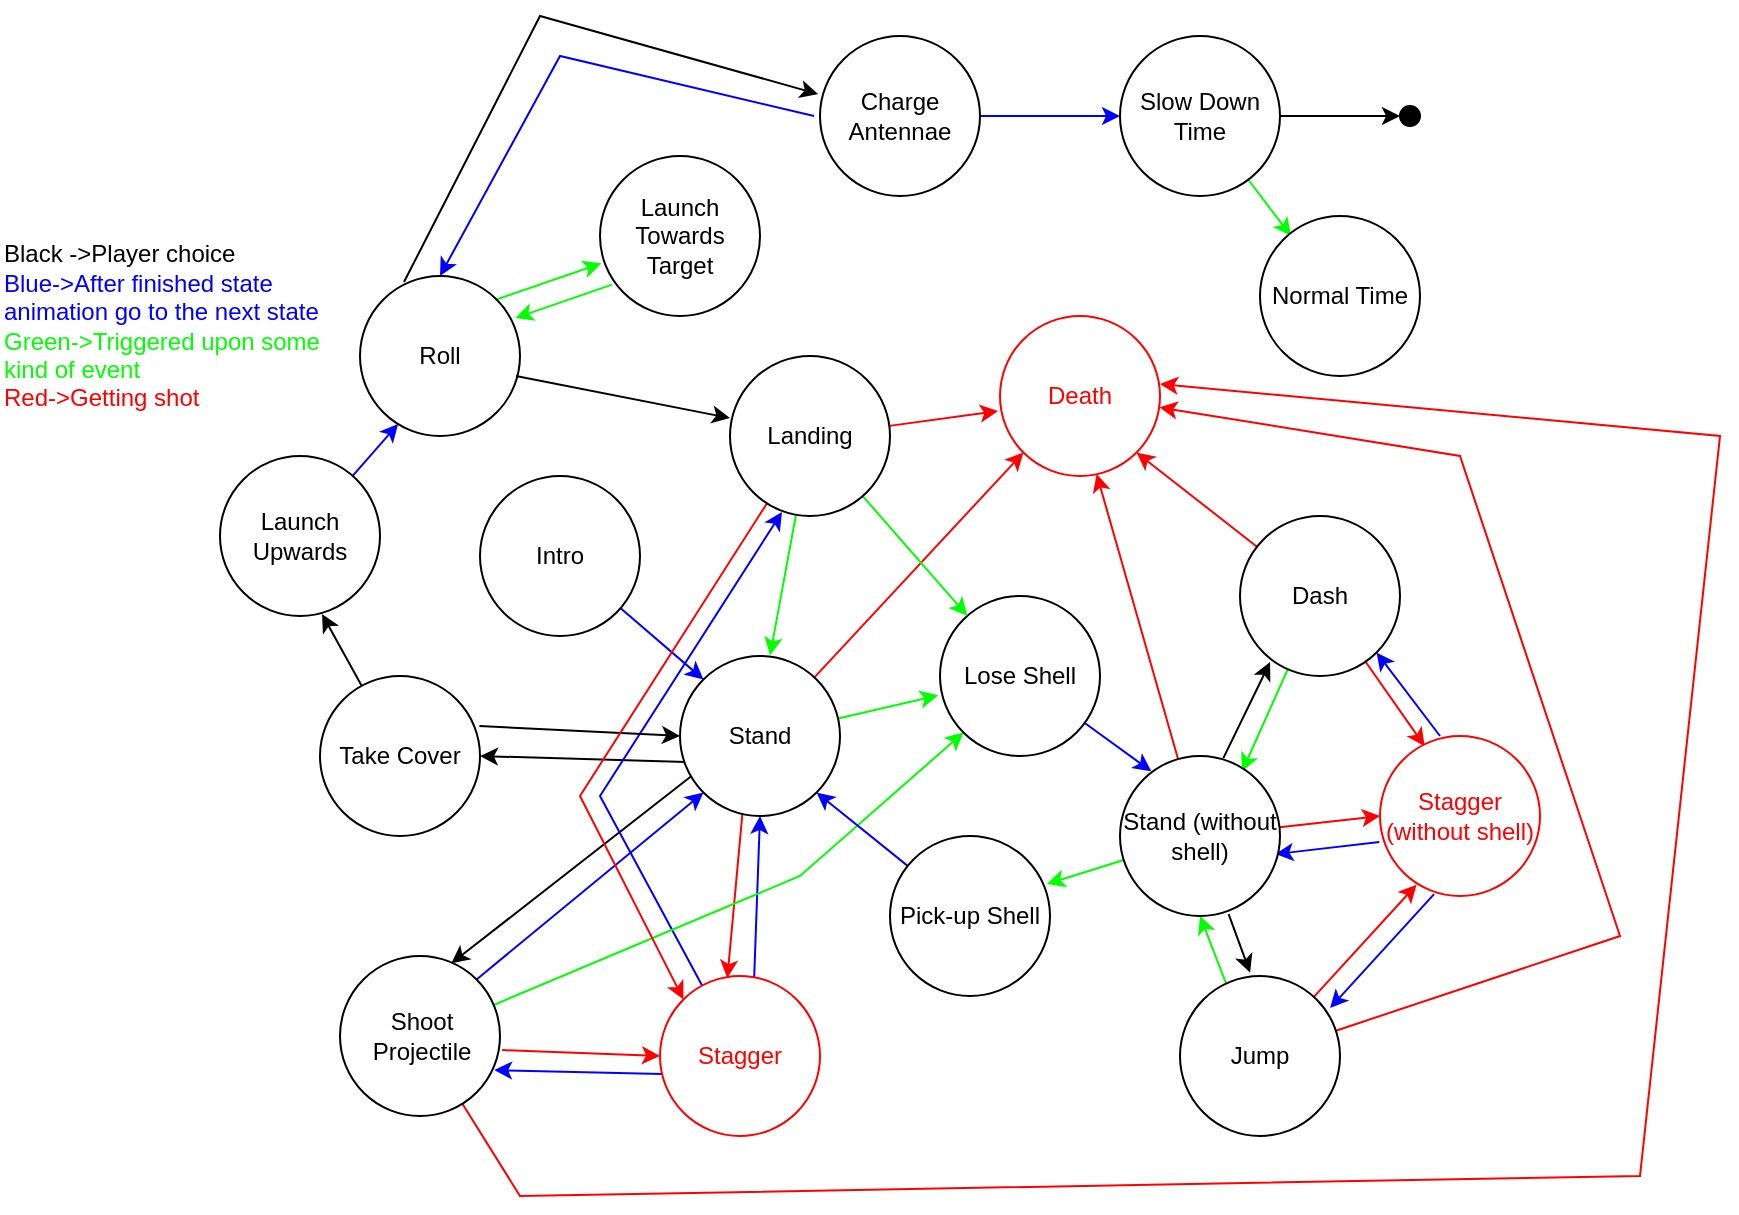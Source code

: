 <mxfile version="13.0.2" type="device"><diagram id="1IBeD1Y_Vtt_T9sS5b_W" name="Page-1"><mxGraphModel dx="868" dy="1557" grid="1" gridSize="10" guides="1" tooltips="1" connect="1" arrows="1" fold="1" page="1" pageScale="1" pageWidth="850" pageHeight="1100" math="0" shadow="0"><root><mxCell id="0"/><mxCell id="1" parent="0"/><mxCell id="Jgey27WwCHVz4h1cPElk-16" style="edgeStyle=none;rounded=0;orthogonalLoop=1;jettySize=auto;html=1;entryX=0.696;entryY=0.046;entryDx=0;entryDy=0;strokeColor=#000000;exitX=0.088;exitY=0.738;exitDx=0;exitDy=0;exitPerimeter=0;entryPerimeter=0;" parent="1" source="Jgey27WwCHVz4h1cPElk-2" target="Jgey27WwCHVz4h1cPElk-15" edge="1"><mxGeometry relative="1" as="geometry"/></mxCell><mxCell id="Jgey27WwCHVz4h1cPElk-22" style="edgeStyle=none;rounded=0;orthogonalLoop=1;jettySize=auto;html=1;entryX=1;entryY=0.5;entryDx=0;entryDy=0;strokeColor=#000000;exitX=0.038;exitY=0.663;exitDx=0;exitDy=0;exitPerimeter=0;" parent="1" source="Jgey27WwCHVz4h1cPElk-2" target="Jgey27WwCHVz4h1cPElk-21" edge="1"><mxGeometry relative="1" as="geometry"/></mxCell><mxCell id="Jgey27WwCHVz4h1cPElk-33" style="edgeStyle=none;rounded=0;orthogonalLoop=1;jettySize=auto;html=1;entryX=0.421;entryY=0.013;entryDx=0;entryDy=0;strokeColor=#FF0000;fontColor=#000000;entryPerimeter=0;exitX=0.4;exitY=0.875;exitDx=0;exitDy=0;exitPerimeter=0;" parent="1" source="Jgey27WwCHVz4h1cPElk-2" target="Jgey27WwCHVz4h1cPElk-4" edge="1"><mxGeometry relative="1" as="geometry"><mxPoint x="392" y="321" as="sourcePoint"/></mxGeometry></mxCell><mxCell id="Jgey27WwCHVz4h1cPElk-48" style="edgeStyle=none;rounded=0;orthogonalLoop=1;jettySize=auto;html=1;entryX=-0.012;entryY=0.621;entryDx=0;entryDy=0;entryPerimeter=0;strokeColor=#00FF00;fontColor=#000000;" parent="1" source="Jgey27WwCHVz4h1cPElk-2" target="Jgey27WwCHVz4h1cPElk-36" edge="1"><mxGeometry relative="1" as="geometry"/></mxCell><mxCell id="Jgey27WwCHVz4h1cPElk-63" style="edgeStyle=none;rounded=0;orthogonalLoop=1;jettySize=auto;html=1;entryX=0;entryY=1;entryDx=0;entryDy=0;strokeColor=#FF0000;fontColor=#000000;" parent="1" source="Jgey27WwCHVz4h1cPElk-2" target="Jgey27WwCHVz4h1cPElk-7" edge="1"><mxGeometry relative="1" as="geometry"/></mxCell><mxCell id="Jgey27WwCHVz4h1cPElk-2" value="Stand" style="ellipse;whiteSpace=wrap;html=1;aspect=fixed;" parent="1" vertex="1"><mxGeometry x="360" y="240" width="80" height="80" as="geometry"/></mxCell><mxCell id="Jgey27WwCHVz4h1cPElk-34" style="edgeStyle=none;rounded=0;orthogonalLoop=1;jettySize=auto;html=1;entryX=0.5;entryY=1;entryDx=0;entryDy=0;strokeColor=#0000FF;fontColor=#000000;exitX=0.588;exitY=0.025;exitDx=0;exitDy=0;exitPerimeter=0;" parent="1" source="Jgey27WwCHVz4h1cPElk-4" target="Jgey27WwCHVz4h1cPElk-2" edge="1"><mxGeometry relative="1" as="geometry"/></mxCell><mxCell id="rkZoBiFD9YDDeS2Rjm8P-12" style="edgeStyle=none;rounded=0;orthogonalLoop=1;jettySize=auto;html=1;entryX=0.325;entryY=0.975;entryDx=0;entryDy=0;entryPerimeter=0;strokeColor=#0000FF;" parent="1" source="Jgey27WwCHVz4h1cPElk-4" target="Jgey27WwCHVz4h1cPElk-42" edge="1"><mxGeometry relative="1" as="geometry"><Array as="points"><mxPoint x="320" y="310"/></Array></mxGeometry></mxCell><mxCell id="rkZoBiFD9YDDeS2Rjm8P-13" style="edgeStyle=none;rounded=0;orthogonalLoop=1;jettySize=auto;html=1;entryX=0.963;entryY=0.713;entryDx=0;entryDy=0;entryPerimeter=0;strokeColor=#0000FF;exitX=0.013;exitY=0.613;exitDx=0;exitDy=0;exitPerimeter=0;" parent="1" source="Jgey27WwCHVz4h1cPElk-4" target="Jgey27WwCHVz4h1cPElk-15" edge="1"><mxGeometry relative="1" as="geometry"/></mxCell><mxCell id="Jgey27WwCHVz4h1cPElk-4" value="Stagger" style="ellipse;whiteSpace=wrap;html=1;aspect=fixed;strokeColor=#FF0000;fontColor=#FF0000;" parent="1" vertex="1"><mxGeometry x="350" y="400" width="80" height="80" as="geometry"/></mxCell><mxCell id="Jgey27WwCHVz4h1cPElk-6" value="&lt;div&gt;Black -&amp;gt;Player choice&lt;/div&gt;&lt;div&gt;&lt;font color=&quot;#0000FF&quot;&gt;Blue-&amp;gt;After finished state animation go to the next state&lt;/font&gt;&lt;br&gt;&lt;/div&gt;&lt;div&gt;&lt;font color=&quot;#00FF00&quot;&gt;Green-&amp;gt;Triggered upon some kind of event&lt;/font&gt;&lt;/div&gt;&lt;div&gt;&lt;font color=&quot;#FF0000&quot;&gt;Red-&amp;gt;Getting shot&lt;/font&gt;&lt;br&gt;&lt;/div&gt;" style="text;html=1;strokeColor=none;fillColor=none;align=left;verticalAlign=middle;whiteSpace=wrap;rounded=0;" parent="1" vertex="1"><mxGeometry x="20" y="20" width="180" height="110" as="geometry"/></mxCell><mxCell id="Jgey27WwCHVz4h1cPElk-7" value="&lt;div align=&quot;center&quot;&gt;Death&lt;/div&gt;" style="ellipse;whiteSpace=wrap;html=1;aspect=fixed;align=center;strokeColor=#FF0000;fontColor=#FF0000;" parent="1" vertex="1"><mxGeometry x="520" y="70" width="80" height="80" as="geometry"/></mxCell><mxCell id="Jgey27WwCHVz4h1cPElk-9" style="rounded=0;orthogonalLoop=1;jettySize=auto;html=1;entryX=0;entryY=0;entryDx=0;entryDy=0;strokeColor=#0000FF;" parent="1" source="Jgey27WwCHVz4h1cPElk-8" target="Jgey27WwCHVz4h1cPElk-2" edge="1"><mxGeometry relative="1" as="geometry"/></mxCell><mxCell id="Jgey27WwCHVz4h1cPElk-8" value="&lt;div align=&quot;center&quot;&gt;Intro&lt;/div&gt;" style="ellipse;whiteSpace=wrap;html=1;aspect=fixed;align=center;" parent="1" vertex="1"><mxGeometry x="260" y="150" width="80" height="80" as="geometry"/></mxCell><mxCell id="Jgey27WwCHVz4h1cPElk-17" style="edgeStyle=none;rounded=0;orthogonalLoop=1;jettySize=auto;html=1;strokeColor=#0000FF;entryX=0;entryY=1;entryDx=0;entryDy=0;exitX=1;exitY=0;exitDx=0;exitDy=0;" parent="1" source="Jgey27WwCHVz4h1cPElk-15" target="Jgey27WwCHVz4h1cPElk-2" edge="1"><mxGeometry relative="1" as="geometry"><mxPoint x="420" y="290" as="targetPoint"/></mxGeometry></mxCell><mxCell id="Jgey27WwCHVz4h1cPElk-35" style="edgeStyle=none;rounded=0;orthogonalLoop=1;jettySize=auto;html=1;strokeColor=#FF0000;fontColor=#000000;entryX=0;entryY=0.5;entryDx=0;entryDy=0;exitX=1.013;exitY=0.588;exitDx=0;exitDy=0;exitPerimeter=0;" parent="1" source="Jgey27WwCHVz4h1cPElk-15" target="Jgey27WwCHVz4h1cPElk-4" edge="1"><mxGeometry relative="1" as="geometry"><mxPoint x="483" y="360" as="targetPoint"/></mxGeometry></mxCell><mxCell id="rkZoBiFD9YDDeS2Rjm8P-11" style="edgeStyle=none;rounded=0;orthogonalLoop=1;jettySize=auto;html=1;entryX=1;entryY=0.425;entryDx=0;entryDy=0;entryPerimeter=0;strokeColor=#FF0000;" parent="1" source="Jgey27WwCHVz4h1cPElk-15" target="Jgey27WwCHVz4h1cPElk-7" edge="1"><mxGeometry relative="1" as="geometry"><Array as="points"><mxPoint x="280" y="510"/><mxPoint x="840" y="500"/><mxPoint x="880" y="130"/></Array></mxGeometry></mxCell><mxCell id="rkZoBiFD9YDDeS2Rjm8P-17" style="edgeStyle=none;rounded=0;orthogonalLoop=1;jettySize=auto;html=1;entryX=0;entryY=1;entryDx=0;entryDy=0;strokeColor=#00FF00;" parent="1" source="Jgey27WwCHVz4h1cPElk-15" target="Jgey27WwCHVz4h1cPElk-36" edge="1"><mxGeometry relative="1" as="geometry"><Array as="points"><mxPoint x="420" y="350"/></Array></mxGeometry></mxCell><mxCell id="Jgey27WwCHVz4h1cPElk-15" value="&lt;div align=&quot;center&quot;&gt;Shoot Projectile&lt;br&gt;&lt;/div&gt;" style="ellipse;whiteSpace=wrap;html=1;aspect=fixed;fillColor=#FFFFFF;align=left;" parent="1" vertex="1"><mxGeometry x="190" y="390" width="80" height="80" as="geometry"/></mxCell><mxCell id="Jgey27WwCHVz4h1cPElk-23" style="edgeStyle=none;rounded=0;orthogonalLoop=1;jettySize=auto;html=1;entryX=0;entryY=0.5;entryDx=0;entryDy=0;strokeColor=#000000;exitX=0.996;exitY=0.313;exitDx=0;exitDy=0;exitPerimeter=0;" parent="1" source="Jgey27WwCHVz4h1cPElk-21" target="Jgey27WwCHVz4h1cPElk-2" edge="1"><mxGeometry relative="1" as="geometry"/></mxCell><mxCell id="Jgey27WwCHVz4h1cPElk-27" style="edgeStyle=none;rounded=0;orthogonalLoop=1;jettySize=auto;html=1;entryX=0.638;entryY=0.988;entryDx=0;entryDy=0;entryPerimeter=0;strokeColor=#000000;fontColor=#000000;" parent="1" source="Jgey27WwCHVz4h1cPElk-21" target="Jgey27WwCHVz4h1cPElk-24" edge="1"><mxGeometry relative="1" as="geometry"/></mxCell><mxCell id="Jgey27WwCHVz4h1cPElk-21" value="Take Cover" style="ellipse;whiteSpace=wrap;html=1;aspect=fixed;fillColor=#FFFFFF;align=center;" parent="1" vertex="1"><mxGeometry x="180" y="250" width="80" height="80" as="geometry"/></mxCell><mxCell id="Jgey27WwCHVz4h1cPElk-28" style="edgeStyle=none;rounded=0;orthogonalLoop=1;jettySize=auto;html=1;entryX=0.238;entryY=0.925;entryDx=0;entryDy=0;entryPerimeter=0;strokeColor=#0000FF;fontColor=#000000;" parent="1" source="Jgey27WwCHVz4h1cPElk-24" target="Jgey27WwCHVz4h1cPElk-25" edge="1"><mxGeometry relative="1" as="geometry"/></mxCell><mxCell id="Jgey27WwCHVz4h1cPElk-24" value="Launch Upwards" style="ellipse;whiteSpace=wrap;html=1;aspect=fixed;strokeColor=#000000;fillColor=#FFFFFF;fontColor=#000000;align=center;" parent="1" vertex="1"><mxGeometry x="130" y="140" width="80" height="80" as="geometry"/></mxCell><mxCell id="Jgey27WwCHVz4h1cPElk-29" style="edgeStyle=none;rounded=0;orthogonalLoop=1;jettySize=auto;html=1;entryX=0.008;entryY=0.671;entryDx=0;entryDy=0;strokeColor=#00FF00;fontColor=#000000;exitX=1;exitY=0;exitDx=0;exitDy=0;entryPerimeter=0;" parent="1" source="Jgey27WwCHVz4h1cPElk-25" target="Jgey27WwCHVz4h1cPElk-26" edge="1"><mxGeometry relative="1" as="geometry"/></mxCell><mxCell id="Jgey27WwCHVz4h1cPElk-25" value="Roll" style="ellipse;whiteSpace=wrap;html=1;aspect=fixed;strokeColor=#000000;fillColor=#FFFFFF;fontColor=#000000;align=center;" parent="1" vertex="1"><mxGeometry x="200" y="50" width="80" height="80" as="geometry"/></mxCell><mxCell id="Jgey27WwCHVz4h1cPElk-31" style="edgeStyle=none;rounded=0;orthogonalLoop=1;jettySize=auto;html=1;entryX=0.971;entryY=0.263;entryDx=0;entryDy=0;strokeColor=#00FF00;fontColor=#000000;exitX=0.075;exitY=0.804;exitDx=0;exitDy=0;exitPerimeter=0;entryPerimeter=0;" parent="1" source="Jgey27WwCHVz4h1cPElk-26" target="Jgey27WwCHVz4h1cPElk-25" edge="1"><mxGeometry relative="1" as="geometry"/></mxCell><mxCell id="Jgey27WwCHVz4h1cPElk-60" style="edgeStyle=none;rounded=0;orthogonalLoop=1;jettySize=auto;html=1;entryX=0;entryY=0.388;entryDx=0;entryDy=0;strokeColor=#000000;fontColor=#000000;exitX=0.975;exitY=0.625;exitDx=0;exitDy=0;exitPerimeter=0;entryPerimeter=0;" parent="1" source="Jgey27WwCHVz4h1cPElk-25" target="Jgey27WwCHVz4h1cPElk-42" edge="1"><mxGeometry relative="1" as="geometry"/></mxCell><mxCell id="Jgey27WwCHVz4h1cPElk-26" value="Launch Towards Target" style="ellipse;whiteSpace=wrap;html=1;aspect=fixed;strokeColor=#000000;fillColor=#FFFFFF;fontColor=#000000;align=center;" parent="1" vertex="1"><mxGeometry x="320" y="-10" width="80" height="80" as="geometry"/></mxCell><mxCell id="Jgey27WwCHVz4h1cPElk-49" style="edgeStyle=none;rounded=0;orthogonalLoop=1;jettySize=auto;html=1;entryX=0.196;entryY=0.096;entryDx=0;entryDy=0;entryPerimeter=0;strokeColor=#0000FF;fontColor=#000000;" parent="1" source="Jgey27WwCHVz4h1cPElk-36" target="Jgey27WwCHVz4h1cPElk-45" edge="1"><mxGeometry relative="1" as="geometry"/></mxCell><mxCell id="Jgey27WwCHVz4h1cPElk-36" value="&lt;div&gt;Lose Shell&lt;/div&gt;" style="ellipse;whiteSpace=wrap;html=1;aspect=fixed;strokeColor=#000000;fillColor=#FFFFFF;fontColor=#000000;align=center;" parent="1" vertex="1"><mxGeometry x="490" y="210" width="80" height="80" as="geometry"/></mxCell><mxCell id="Jgey27WwCHVz4h1cPElk-54" style="edgeStyle=none;rounded=0;orthogonalLoop=1;jettySize=auto;html=1;entryX=1;entryY=1;entryDx=0;entryDy=0;strokeColor=#0000FF;fontColor=#000000;" parent="1" source="Jgey27WwCHVz4h1cPElk-37" target="Jgey27WwCHVz4h1cPElk-2" edge="1"><mxGeometry relative="1" as="geometry"/></mxCell><mxCell id="Jgey27WwCHVz4h1cPElk-37" value="Pick-up Shell" style="ellipse;whiteSpace=wrap;html=1;aspect=fixed;strokeColor=#000000;fillColor=#FFFFFF;fontColor=#000000;align=center;" parent="1" vertex="1"><mxGeometry x="465" y="330" width="80" height="80" as="geometry"/></mxCell><mxCell id="Jgey27WwCHVz4h1cPElk-56" style="edgeStyle=none;rounded=0;orthogonalLoop=1;jettySize=auto;html=1;entryX=0.5;entryY=1;entryDx=0;entryDy=0;strokeColor=#00FF00;fontColor=#000000;exitX=0.288;exitY=0.046;exitDx=0;exitDy=0;exitPerimeter=0;" parent="1" source="Jgey27WwCHVz4h1cPElk-38" target="Jgey27WwCHVz4h1cPElk-45" edge="1"><mxGeometry relative="1" as="geometry"/></mxCell><mxCell id="Jgey27WwCHVz4h1cPElk-59" style="edgeStyle=none;rounded=0;orthogonalLoop=1;jettySize=auto;html=1;entryX=0.229;entryY=0.929;entryDx=0;entryDy=0;entryPerimeter=0;strokeColor=#FF0000;fontColor=#000000;" parent="1" source="Jgey27WwCHVz4h1cPElk-38" target="Jgey27WwCHVz4h1cPElk-41" edge="1"><mxGeometry relative="1" as="geometry"/></mxCell><mxCell id="Jgey27WwCHVz4h1cPElk-66" style="edgeStyle=none;rounded=0;orthogonalLoop=1;jettySize=auto;html=1;entryX=0.996;entryY=0.571;entryDx=0;entryDy=0;entryPerimeter=0;strokeColor=#FF0000;fontColor=#000000;" parent="1" source="Jgey27WwCHVz4h1cPElk-38" target="Jgey27WwCHVz4h1cPElk-7" edge="1"><mxGeometry relative="1" as="geometry"><Array as="points"><mxPoint x="830" y="380"/><mxPoint x="750" y="140"/></Array></mxGeometry></mxCell><mxCell id="Jgey27WwCHVz4h1cPElk-38" value="Jump" style="ellipse;whiteSpace=wrap;html=1;aspect=fixed;strokeColor=#000000;fillColor=#FFFFFF;fontColor=#000000;align=center;" parent="1" vertex="1"><mxGeometry x="610" y="400" width="80" height="80" as="geometry"/></mxCell><mxCell id="Jgey27WwCHVz4h1cPElk-55" style="edgeStyle=none;rounded=0;orthogonalLoop=1;jettySize=auto;html=1;entryX=0.763;entryY=0.096;entryDx=0;entryDy=0;entryPerimeter=0;strokeColor=#00FF00;fontColor=#000000;" parent="1" source="Jgey27WwCHVz4h1cPElk-39" target="Jgey27WwCHVz4h1cPElk-45" edge="1"><mxGeometry relative="1" as="geometry"/></mxCell><mxCell id="Jgey27WwCHVz4h1cPElk-58" style="edgeStyle=none;rounded=0;orthogonalLoop=1;jettySize=auto;html=1;entryX=0.279;entryY=0.063;entryDx=0;entryDy=0;entryPerimeter=0;strokeColor=#FF0000;fontColor=#000000;" parent="1" source="Jgey27WwCHVz4h1cPElk-39" target="Jgey27WwCHVz4h1cPElk-41" edge="1"><mxGeometry relative="1" as="geometry"/></mxCell><mxCell id="Jgey27WwCHVz4h1cPElk-65" style="edgeStyle=none;rounded=0;orthogonalLoop=1;jettySize=auto;html=1;entryX=1;entryY=1;entryDx=0;entryDy=0;strokeColor=#FF0000;fontColor=#000000;" parent="1" source="Jgey27WwCHVz4h1cPElk-39" target="Jgey27WwCHVz4h1cPElk-7" edge="1"><mxGeometry relative="1" as="geometry"/></mxCell><mxCell id="Jgey27WwCHVz4h1cPElk-39" value="Dash" style="ellipse;whiteSpace=wrap;html=1;aspect=fixed;strokeColor=#000000;fillColor=#FFFFFF;fontColor=#000000;align=center;" parent="1" vertex="1"><mxGeometry x="640" y="170" width="80" height="80" as="geometry"/></mxCell><mxCell id="Jgey27WwCHVz4h1cPElk-57" style="edgeStyle=none;rounded=0;orthogonalLoop=1;jettySize=auto;html=1;entryX=0.971;entryY=0.613;entryDx=0;entryDy=0;entryPerimeter=0;strokeColor=#0000FF;fontColor=#000000;exitX=-0.004;exitY=0.663;exitDx=0;exitDy=0;exitPerimeter=0;" parent="1" source="Jgey27WwCHVz4h1cPElk-41" target="Jgey27WwCHVz4h1cPElk-45" edge="1"><mxGeometry relative="1" as="geometry"/></mxCell><mxCell id="rkZoBiFD9YDDeS2Rjm8P-14" style="edgeStyle=none;rounded=0;orthogonalLoop=1;jettySize=auto;html=1;entryX=0.938;entryY=0.2;entryDx=0;entryDy=0;entryPerimeter=0;strokeColor=#0000FF;exitX=0.338;exitY=0.988;exitDx=0;exitDy=0;exitPerimeter=0;" parent="1" source="Jgey27WwCHVz4h1cPElk-41" target="Jgey27WwCHVz4h1cPElk-38" edge="1"><mxGeometry relative="1" as="geometry"/></mxCell><mxCell id="rkZoBiFD9YDDeS2Rjm8P-15" style="edgeStyle=none;rounded=0;orthogonalLoop=1;jettySize=auto;html=1;entryX=1;entryY=1;entryDx=0;entryDy=0;strokeColor=#0000FF;exitX=0.375;exitY=0;exitDx=0;exitDy=0;exitPerimeter=0;" parent="1" source="Jgey27WwCHVz4h1cPElk-41" target="Jgey27WwCHVz4h1cPElk-39" edge="1"><mxGeometry relative="1" as="geometry"/></mxCell><mxCell id="Jgey27WwCHVz4h1cPElk-41" value="Stagger (without shell)" style="ellipse;whiteSpace=wrap;html=1;aspect=fixed;strokeColor=#FF0000;fontColor=#FF0000;" parent="1" vertex="1"><mxGeometry x="710" y="280" width="80" height="80" as="geometry"/></mxCell><mxCell id="Jgey27WwCHVz4h1cPElk-62" style="edgeStyle=none;rounded=0;orthogonalLoop=1;jettySize=auto;html=1;entryX=0.563;entryY=-0.004;entryDx=0;entryDy=0;entryPerimeter=0;strokeColor=#00FF00;fontColor=#000000;" parent="1" source="Jgey27WwCHVz4h1cPElk-42" target="Jgey27WwCHVz4h1cPElk-2" edge="1"><mxGeometry relative="1" as="geometry"/></mxCell><mxCell id="rkZoBiFD9YDDeS2Rjm8P-3" style="rounded=0;orthogonalLoop=1;jettySize=auto;html=1;entryX=-0.012;entryY=0.363;entryDx=0;entryDy=0;entryPerimeter=0;strokeColor=#000000;exitX=0.275;exitY=0.038;exitDx=0;exitDy=0;exitPerimeter=0;" parent="1" source="Jgey27WwCHVz4h1cPElk-25" target="rkZoBiFD9YDDeS2Rjm8P-1" edge="1"><mxGeometry relative="1" as="geometry"><Array as="points"><mxPoint x="290" y="-80"/></Array></mxGeometry></mxCell><mxCell id="rkZoBiFD9YDDeS2Rjm8P-9" style="edgeStyle=none;rounded=0;orthogonalLoop=1;jettySize=auto;html=1;entryX=0;entryY=0;entryDx=0;entryDy=0;strokeColor=#FF0000;" parent="1" source="Jgey27WwCHVz4h1cPElk-42" target="Jgey27WwCHVz4h1cPElk-4" edge="1"><mxGeometry relative="1" as="geometry"><Array as="points"><mxPoint x="310" y="310"/></Array></mxGeometry></mxCell><mxCell id="rkZoBiFD9YDDeS2Rjm8P-10" style="edgeStyle=none;rounded=0;orthogonalLoop=1;jettySize=auto;html=1;entryX=-0.012;entryY=0.594;entryDx=0;entryDy=0;entryPerimeter=0;strokeColor=#FF0000;" parent="1" source="Jgey27WwCHVz4h1cPElk-42" target="Jgey27WwCHVz4h1cPElk-7" edge="1"><mxGeometry relative="1" as="geometry"/></mxCell><mxCell id="rkZoBiFD9YDDeS2Rjm8P-16" style="edgeStyle=none;rounded=0;orthogonalLoop=1;jettySize=auto;html=1;strokeColor=#00FF00;" parent="1" source="Jgey27WwCHVz4h1cPElk-42" target="Jgey27WwCHVz4h1cPElk-36" edge="1"><mxGeometry relative="1" as="geometry"/></mxCell><mxCell id="Jgey27WwCHVz4h1cPElk-42" value="Landing" style="ellipse;whiteSpace=wrap;html=1;aspect=fixed;strokeColor=#000000;fillColor=#FFFFFF;fontColor=#000000;align=center;" parent="1" vertex="1"><mxGeometry x="385" y="90" width="80" height="80" as="geometry"/></mxCell><mxCell id="Jgey27WwCHVz4h1cPElk-50" style="edgeStyle=none;rounded=0;orthogonalLoop=1;jettySize=auto;html=1;entryX=0.188;entryY=0.913;entryDx=0;entryDy=0;entryPerimeter=0;strokeColor=#000000;fontColor=#000000;exitX=0.646;exitY=0.013;exitDx=0;exitDy=0;exitPerimeter=0;" parent="1" source="Jgey27WwCHVz4h1cPElk-45" target="Jgey27WwCHVz4h1cPElk-39" edge="1"><mxGeometry relative="1" as="geometry"/></mxCell><mxCell id="Jgey27WwCHVz4h1cPElk-51" style="edgeStyle=none;rounded=0;orthogonalLoop=1;jettySize=auto;html=1;strokeColor=#000000;fontColor=#000000;exitX=0.679;exitY=0.988;exitDx=0;exitDy=0;exitPerimeter=0;entryX=0.438;entryY=-0.021;entryDx=0;entryDy=0;entryPerimeter=0;" parent="1" source="Jgey27WwCHVz4h1cPElk-45" target="Jgey27WwCHVz4h1cPElk-38" edge="1"><mxGeometry relative="1" as="geometry"><mxPoint x="710" y="319" as="targetPoint"/></mxGeometry></mxCell><mxCell id="Jgey27WwCHVz4h1cPElk-52" style="edgeStyle=none;rounded=0;orthogonalLoop=1;jettySize=auto;html=1;entryX=0;entryY=0.5;entryDx=0;entryDy=0;strokeColor=#FF0000;fontColor=#000000;" parent="1" source="Jgey27WwCHVz4h1cPElk-45" target="Jgey27WwCHVz4h1cPElk-41" edge="1"><mxGeometry relative="1" as="geometry"/></mxCell><mxCell id="Jgey27WwCHVz4h1cPElk-53" style="edgeStyle=none;rounded=0;orthogonalLoop=1;jettySize=auto;html=1;strokeColor=#00FF00;fontColor=#000000;entryX=0.981;entryY=0.3;entryDx=0;entryDy=0;entryPerimeter=0;" parent="1" source="Jgey27WwCHVz4h1cPElk-45" target="Jgey27WwCHVz4h1cPElk-37" edge="1"><mxGeometry relative="1" as="geometry"><mxPoint x="541" y="361" as="targetPoint"/></mxGeometry></mxCell><mxCell id="Jgey27WwCHVz4h1cPElk-64" style="edgeStyle=none;rounded=0;orthogonalLoop=1;jettySize=auto;html=1;entryX=0.604;entryY=0.988;entryDx=0;entryDy=0;entryPerimeter=0;strokeColor=#FF0000;fontColor=#000000;" parent="1" source="Jgey27WwCHVz4h1cPElk-45" target="Jgey27WwCHVz4h1cPElk-7" edge="1"><mxGeometry relative="1" as="geometry"/></mxCell><mxCell id="Jgey27WwCHVz4h1cPElk-45" value="Stand (without shell)" style="ellipse;whiteSpace=wrap;html=1;aspect=fixed;strokeColor=#000000;fillColor=#FFFFFF;fontColor=#000000;align=center;" parent="1" vertex="1"><mxGeometry x="580" y="290" width="80" height="80" as="geometry"/></mxCell><mxCell id="rkZoBiFD9YDDeS2Rjm8P-5" style="edgeStyle=none;rounded=0;orthogonalLoop=1;jettySize=auto;html=1;entryX=0;entryY=0.5;entryDx=0;entryDy=0;strokeColor=#000000;" parent="1" source="Jgey27WwCHVz4h1cPElk-67" target="rkZoBiFD9YDDeS2Rjm8P-4" edge="1"><mxGeometry relative="1" as="geometry"/></mxCell><mxCell id="rkZoBiFD9YDDeS2Rjm8P-7" style="edgeStyle=none;rounded=0;orthogonalLoop=1;jettySize=auto;html=1;entryX=0.194;entryY=0.125;entryDx=0;entryDy=0;entryPerimeter=0;strokeColor=#00FF00;" parent="1" source="Jgey27WwCHVz4h1cPElk-67" target="rkZoBiFD9YDDeS2Rjm8P-6" edge="1"><mxGeometry relative="1" as="geometry"/></mxCell><mxCell id="Jgey27WwCHVz4h1cPElk-67" value="Slow Down Time" style="ellipse;whiteSpace=wrap;html=1;aspect=fixed;strokeColor=#000000;fillColor=#FFFFFF;fontColor=#000000;align=center;" parent="1" vertex="1"><mxGeometry x="580" y="-70" width="80" height="80" as="geometry"/></mxCell><mxCell id="rkZoBiFD9YDDeS2Rjm8P-2" style="edgeStyle=orthogonalEdgeStyle;rounded=0;orthogonalLoop=1;jettySize=auto;html=1;entryX=0;entryY=0.5;entryDx=0;entryDy=0;strokeColor=#0000FF;" parent="1" source="rkZoBiFD9YDDeS2Rjm8P-1" target="Jgey27WwCHVz4h1cPElk-67" edge="1"><mxGeometry relative="1" as="geometry"/></mxCell><mxCell id="rkZoBiFD9YDDeS2Rjm8P-8" style="edgeStyle=none;rounded=0;orthogonalLoop=1;jettySize=auto;html=1;entryX=0.5;entryY=0;entryDx=0;entryDy=0;strokeColor=#0000FF;" parent="1" target="Jgey27WwCHVz4h1cPElk-25" edge="1"><mxGeometry relative="1" as="geometry"><mxPoint x="427" y="-30" as="sourcePoint"/><Array as="points"><mxPoint x="300" y="-60"/></Array></mxGeometry></mxCell><mxCell id="rkZoBiFD9YDDeS2Rjm8P-1" value="Charge Antennae" style="ellipse;whiteSpace=wrap;html=1;aspect=fixed;" parent="1" vertex="1"><mxGeometry x="430" y="-70" width="80" height="80" as="geometry"/></mxCell><mxCell id="rkZoBiFD9YDDeS2Rjm8P-4" value="" style="ellipse;whiteSpace=wrap;html=1;aspect=fixed;fillColor=#000000;" parent="1" vertex="1"><mxGeometry x="720" y="-35" width="10" height="10" as="geometry"/></mxCell><mxCell id="rkZoBiFD9YDDeS2Rjm8P-6" value="Normal Time" style="ellipse;whiteSpace=wrap;html=1;aspect=fixed;fillColor=#FFFFFF;" parent="1" vertex="1"><mxGeometry x="650" y="20" width="80" height="80" as="geometry"/></mxCell></root></mxGraphModel></diagram></mxfile>